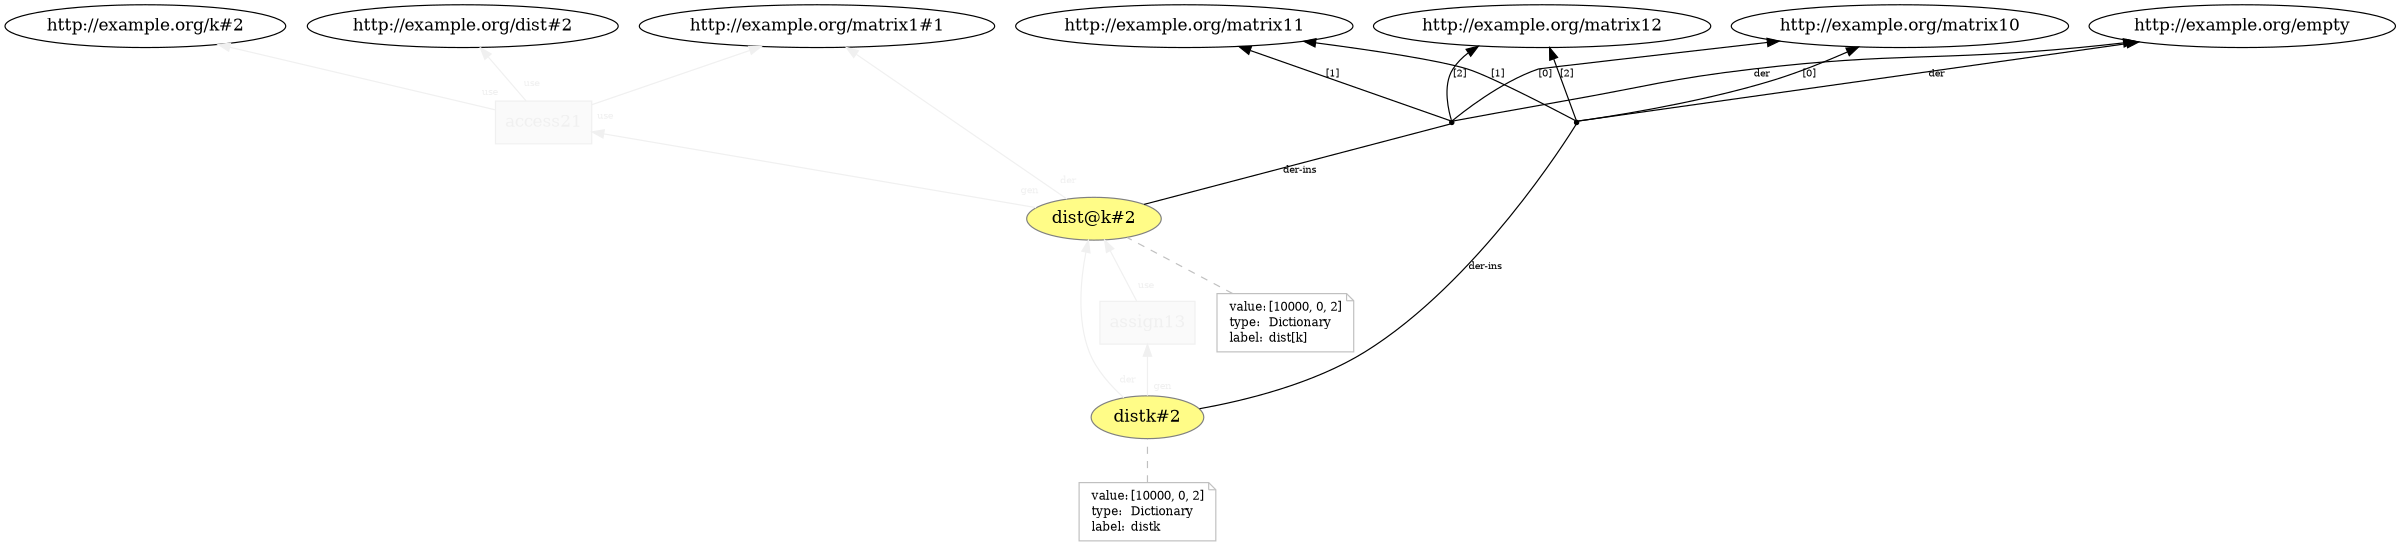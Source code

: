 digraph "PROV" { size="16,12"; rankdir="BT";
"http://example.org/dist@k#2" [fillcolor="#FFFC87",color="#808080",style="filled",label="dist@k#2",URL="http://example.org/dist@k#2"]
"-attrs0" [color="gray",shape="note",fontsize="10",fontcolor="black",label=<<TABLE cellpadding="0" border="0">
	<TR>
	    <TD align="left">value:</TD>
	    <TD align="left">[10000, 0, 2]</TD>
	</TR>
	<TR>
	    <TD align="left">type:</TD>
	    <TD align="left">Dictionary</TD>
	</TR>
	<TR>
	    <TD align="left">label:</TD>
	    <TD align="left">dist[k]</TD>
	</TR>
</TABLE>>]
"-attrs0" -> "http://example.org/dist@k#2" [color="gray",style="dashed",arrowhead="none"]
"bn0" [shape="point",label=""]
"http://example.org/dist@k#2" -> "bn0" [fontsize="8",distance="1.5",angle="60.0",rotation="20",label="der-ins",arrowhead="none"]
"bn0" -> "http://example.org/empty" [fontsize="8",distance="1.5",angle="60.0",rotation="20",label="der"]
"bn0" -> "http://example.org/matrix10" [fontsize="8",distance="1.5",angle="60.0",rotation="20",label="[0]"]
"bn0" -> "http://example.org/matrix11" [fontsize="8",distance="1.5",angle="60.0",rotation="20",label="[1]"]
"bn0" -> "http://example.org/matrix12" [fontsize="8",distance="1.5",angle="60.0",rotation="20",label="[2]"]
"http://example.org/access21" [fillcolor="#FAFAFA",color="#F0F0F0",shape="polygon",sides="4",style="filled",fontcolor="#F0F0F0",label="access21",URL="http://example.org/access21"]
"http://example.org/dist@k#2" -> "http://example.org/matrix1#1" [labelfontsize="8",labeldistance="1.5",labelangle="60.0",rotation="20",taillabel="der",fontcolor="#F0F0F0",color="#F0F0F0"]
"http://example.org/access21" -> "http://example.org/dist#2" [labelfontsize="8",labeldistance="1.5",labelangle="60.0",rotation="20",taillabel="use",fontcolor="#F0F0F0",color="#F0F0F0"]
"http://example.org/access21" -> "http://example.org/k#2" [labelfontsize="8",labeldistance="1.5",labelangle="60.0",rotation="20",taillabel="use",fontcolor="#F0F0F0",color="#F0F0F0"]
"http://example.org/distk#2" [fillcolor="#FFFC87",color="#808080",style="filled",label="distk#2",URL="http://example.org/distk#2"]
"-attrs1" [color="gray",shape="note",fontsize="10",fontcolor="black",label=<<TABLE cellpadding="0" border="0">
	<TR>
	    <TD align="left">value:</TD>
	    <TD align="left">[10000, 0, 2]</TD>
	</TR>
	<TR>
	    <TD align="left">type:</TD>
	    <TD align="left">Dictionary</TD>
	</TR>
	<TR>
	    <TD align="left">label:</TD>
	    <TD align="left">distk</TD>
	</TR>
</TABLE>>]
"-attrs1" -> "http://example.org/distk#2" [color="gray",style="dashed",arrowhead="none"]
"bn1" [shape="point",label=""]
"http://example.org/distk#2" -> "bn1" [fontsize="8",distance="1.5",angle="60.0",rotation="20",label="der-ins",arrowhead="none"]
"bn1" -> "http://example.org/empty" [fontsize="8",distance="1.5",angle="60.0",rotation="20",label="der"]
"bn1" -> "http://example.org/matrix10" [fontsize="8",distance="1.5",angle="60.0",rotation="20",label="[0]"]
"bn1" -> "http://example.org/matrix11" [fontsize="8",distance="1.5",angle="60.0",rotation="20",label="[1]"]
"bn1" -> "http://example.org/matrix12" [fontsize="8",distance="1.5",angle="60.0",rotation="20",label="[2]"]
"http://example.org/assign13" [fillcolor="#FAFAFA",color="#F0F0F0",shape="polygon",sides="4",style="filled",fontcolor="#F0F0F0",label="assign13",URL="http://example.org/assign13"]
"http://example.org/distk#2" -> "http://example.org/dist@k#2" [labelfontsize="8",labeldistance="1.5",labelangle="60.0",rotation="20",taillabel="der",fontcolor="#F0F0F0",color="#F0F0F0"]
"http://example.org/access21" -> "http://example.org/matrix1#1" [labelfontsize="8",labeldistance="1.5",labelangle="60.0",rotation="20",taillabel="use",fontcolor="#F0F0F0",color="#F0F0F0"]
"http://example.org/assign13" -> "http://example.org/dist@k#2" [labelfontsize="8",labeldistance="1.5",labelangle="60.0",rotation="20",taillabel="use",fontcolor="#F0F0F0",color="#F0F0F0"]
"http://example.org/dist@k#2" -> "http://example.org/access21" [labelfontsize="8",labeldistance="1.5",labelangle="60.0",rotation="20",taillabel="gen",fontcolor="#F0F0F0",color="#F0F0F0"]
"http://example.org/distk#2" -> "http://example.org/assign13" [labelfontsize="8",labeldistance="1.5",labelangle="60.0",rotation="20",taillabel="gen",fontcolor="#F0F0F0",color="#F0F0F0"]
}